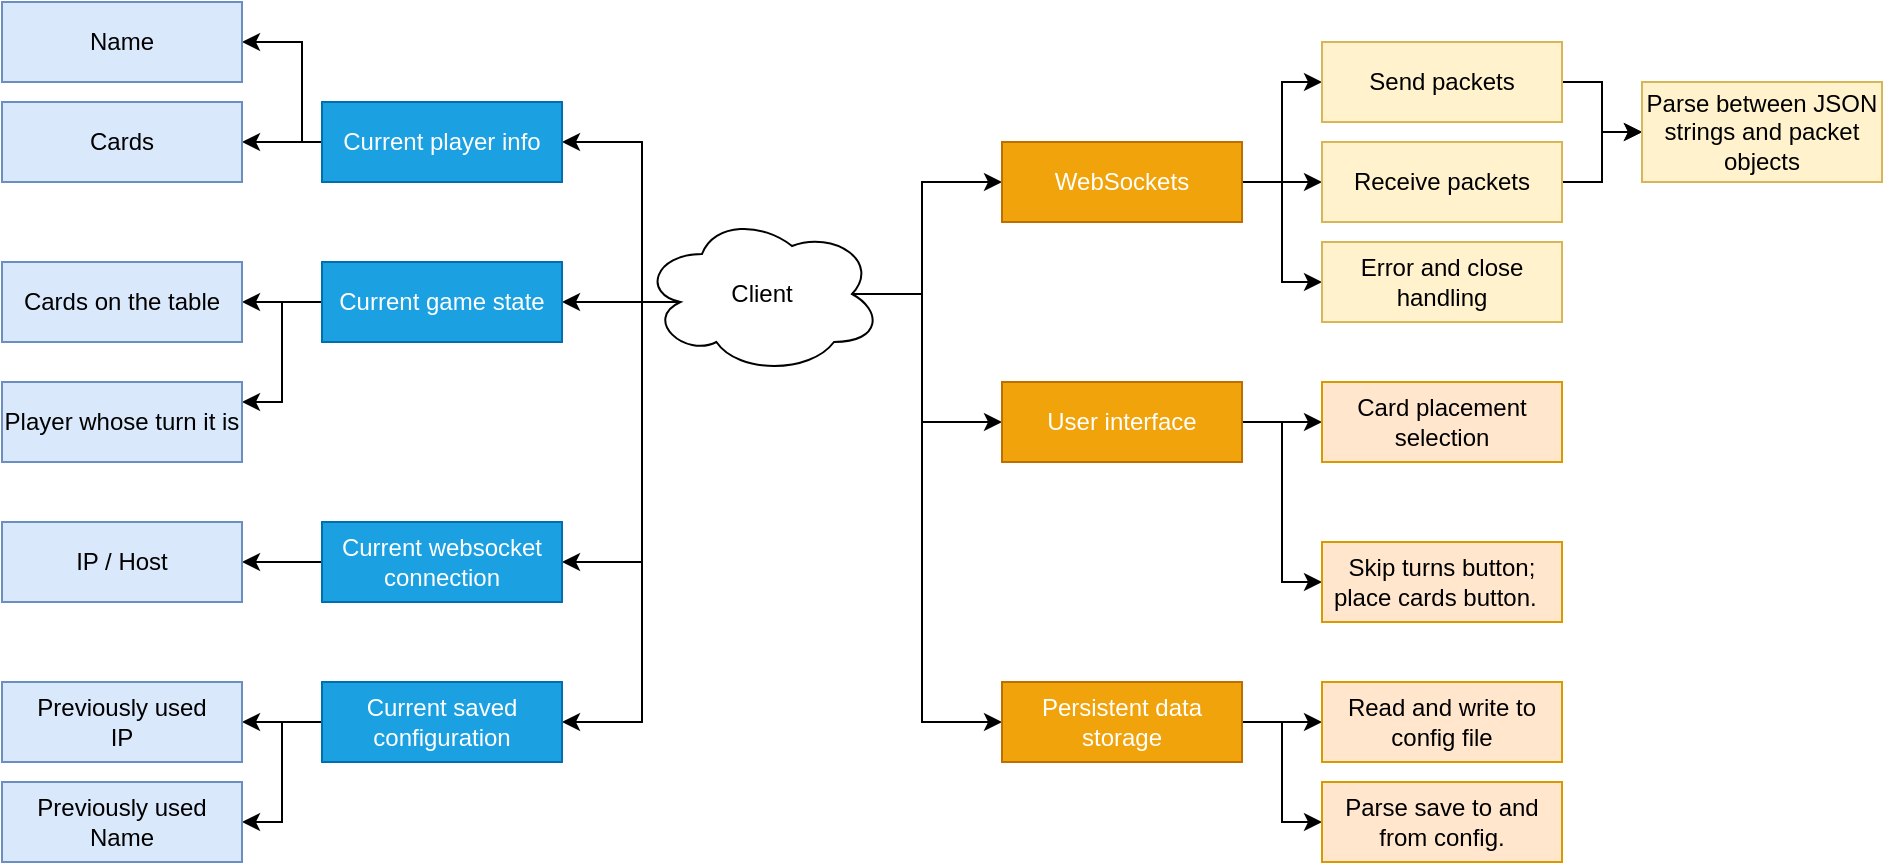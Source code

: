 <mxfile version="13.7.3" type="device"><diagram id="3AShs9gKSt0PDc6sBcrF" name="Page-1"><mxGraphModel dx="1240" dy="619" grid="1" gridSize="10" guides="1" tooltips="1" connect="1" arrows="1" fold="1" page="1" pageScale="1" pageWidth="800" pageHeight="800" math="0" shadow="0"><root><mxCell id="0"/><mxCell id="1" parent="0"/><mxCell id="c7FSoBNhyuSOHtU2EucR-8" style="edgeStyle=orthogonalEdgeStyle;rounded=0;orthogonalLoop=1;jettySize=auto;html=1;exitX=0.16;exitY=0.55;exitDx=0;exitDy=0;exitPerimeter=0;entryX=1;entryY=0.5;entryDx=0;entryDy=0;" edge="1" parent="1" source="c7FSoBNhyuSOHtU2EucR-1" target="c7FSoBNhyuSOHtU2EucR-3"><mxGeometry relative="1" as="geometry"/></mxCell><mxCell id="c7FSoBNhyuSOHtU2EucR-9" style="edgeStyle=orthogonalEdgeStyle;rounded=0;orthogonalLoop=1;jettySize=auto;html=1;exitX=0.16;exitY=0.55;exitDx=0;exitDy=0;exitPerimeter=0;entryX=1;entryY=0.5;entryDx=0;entryDy=0;" edge="1" parent="1" source="c7FSoBNhyuSOHtU2EucR-1" target="c7FSoBNhyuSOHtU2EucR-2"><mxGeometry relative="1" as="geometry"><Array as="points"><mxPoint x="340" y="240"/><mxPoint x="340" y="160"/></Array></mxGeometry></mxCell><mxCell id="c7FSoBNhyuSOHtU2EucR-10" style="edgeStyle=orthogonalEdgeStyle;rounded=0;orthogonalLoop=1;jettySize=auto;html=1;exitX=0.16;exitY=0.55;exitDx=0;exitDy=0;exitPerimeter=0;entryX=1;entryY=0.5;entryDx=0;entryDy=0;" edge="1" parent="1" source="c7FSoBNhyuSOHtU2EucR-1" target="c7FSoBNhyuSOHtU2EucR-4"><mxGeometry relative="1" as="geometry"><Array as="points"><mxPoint x="340" y="240"/><mxPoint x="340" y="370"/></Array></mxGeometry></mxCell><mxCell id="c7FSoBNhyuSOHtU2EucR-32" style="edgeStyle=orthogonalEdgeStyle;rounded=0;orthogonalLoop=1;jettySize=auto;html=1;exitX=0.875;exitY=0.5;exitDx=0;exitDy=0;exitPerimeter=0;entryX=0;entryY=0.5;entryDx=0;entryDy=0;" edge="1" parent="1" source="c7FSoBNhyuSOHtU2EucR-1" target="c7FSoBNhyuSOHtU2EucR-31"><mxGeometry relative="1" as="geometry"><Array as="points"><mxPoint x="480" y="236"/><mxPoint x="480" y="180"/></Array></mxGeometry></mxCell><mxCell id="c7FSoBNhyuSOHtU2EucR-44" style="edgeStyle=orthogonalEdgeStyle;rounded=0;orthogonalLoop=1;jettySize=auto;html=1;exitX=0.875;exitY=0.5;exitDx=0;exitDy=0;exitPerimeter=0;entryX=0;entryY=0.5;entryDx=0;entryDy=0;" edge="1" parent="1" source="c7FSoBNhyuSOHtU2EucR-1" target="c7FSoBNhyuSOHtU2EucR-43"><mxGeometry relative="1" as="geometry"><Array as="points"><mxPoint x="480" y="236"/><mxPoint x="480" y="300"/></Array></mxGeometry></mxCell><mxCell id="c7FSoBNhyuSOHtU2EucR-56" style="edgeStyle=orthogonalEdgeStyle;rounded=0;orthogonalLoop=1;jettySize=auto;html=1;exitX=0.16;exitY=0.55;exitDx=0;exitDy=0;exitPerimeter=0;entryX=1;entryY=0.5;entryDx=0;entryDy=0;" edge="1" parent="1" source="c7FSoBNhyuSOHtU2EucR-1" target="c7FSoBNhyuSOHtU2EucR-11"><mxGeometry relative="1" as="geometry"><Array as="points"><mxPoint x="340" y="240"/><mxPoint x="340" y="450"/></Array></mxGeometry></mxCell><mxCell id="c7FSoBNhyuSOHtU2EucR-60" style="edgeStyle=orthogonalEdgeStyle;rounded=0;orthogonalLoop=1;jettySize=auto;html=1;exitX=0.875;exitY=0.5;exitDx=0;exitDy=0;exitPerimeter=0;entryX=0;entryY=0.5;entryDx=0;entryDy=0;" edge="1" parent="1" source="c7FSoBNhyuSOHtU2EucR-1" target="c7FSoBNhyuSOHtU2EucR-59"><mxGeometry relative="1" as="geometry"><Array as="points"><mxPoint x="480" y="236"/><mxPoint x="480" y="450"/></Array></mxGeometry></mxCell><mxCell id="c7FSoBNhyuSOHtU2EucR-1" value="Client" style="ellipse;shape=cloud;whiteSpace=wrap;html=1;" vertex="1" parent="1"><mxGeometry x="340" y="196" width="120" height="80" as="geometry"/></mxCell><mxCell id="c7FSoBNhyuSOHtU2EucR-23" style="edgeStyle=orthogonalEdgeStyle;rounded=0;orthogonalLoop=1;jettySize=auto;html=1;entryX=1;entryY=0.5;entryDx=0;entryDy=0;" edge="1" parent="1" source="c7FSoBNhyuSOHtU2EucR-2" target="c7FSoBNhyuSOHtU2EucR-22"><mxGeometry relative="1" as="geometry"/></mxCell><mxCell id="c7FSoBNhyuSOHtU2EucR-24" style="edgeStyle=orthogonalEdgeStyle;rounded=0;orthogonalLoop=1;jettySize=auto;html=1;exitX=0;exitY=0.5;exitDx=0;exitDy=0;entryX=1;entryY=0.5;entryDx=0;entryDy=0;" edge="1" parent="1" source="c7FSoBNhyuSOHtU2EucR-2" target="c7FSoBNhyuSOHtU2EucR-21"><mxGeometry relative="1" as="geometry"><Array as="points"><mxPoint x="170" y="160"/><mxPoint x="170" y="110"/></Array></mxGeometry></mxCell><mxCell id="c7FSoBNhyuSOHtU2EucR-2" value="Current player info" style="rounded=0;whiteSpace=wrap;html=1;fillColor=#1ba1e2;strokeColor=#006EAF;fontColor=#ffffff;" vertex="1" parent="1"><mxGeometry x="180" y="140" width="120" height="40" as="geometry"/></mxCell><mxCell id="c7FSoBNhyuSOHtU2EucR-26" style="edgeStyle=orthogonalEdgeStyle;rounded=0;orthogonalLoop=1;jettySize=auto;html=1;entryX=1;entryY=0.5;entryDx=0;entryDy=0;" edge="1" parent="1" source="c7FSoBNhyuSOHtU2EucR-3" target="c7FSoBNhyuSOHtU2EucR-25"><mxGeometry relative="1" as="geometry"/></mxCell><mxCell id="c7FSoBNhyuSOHtU2EucR-28" style="edgeStyle=orthogonalEdgeStyle;rounded=0;orthogonalLoop=1;jettySize=auto;html=1;exitX=0;exitY=0.5;exitDx=0;exitDy=0;entryX=1;entryY=0.5;entryDx=0;entryDy=0;" edge="1" parent="1" source="c7FSoBNhyuSOHtU2EucR-3"><mxGeometry relative="1" as="geometry"><mxPoint x="140" y="290" as="targetPoint"/><Array as="points"><mxPoint x="160" y="240"/><mxPoint x="160" y="290"/></Array></mxGeometry></mxCell><mxCell id="c7FSoBNhyuSOHtU2EucR-3" value="Current game state&lt;span style=&quot;color: rgba(0 , 0 , 0 , 0) ; font-family: monospace ; font-size: 0px&quot;&gt;%3CmxGraphModel%3E%3Croot%3E%3CmxCell%20id%3D%220%22%2F%3E%3CmxCell%20id%3D%221%22%20parent%3D%220%22%2F%3E%3CmxCell%20id%3D%222%22%20value%3D%22Current%20player%20info%22%20style%3D%22rounded%3D0%3BwhiteSpace%3Dwrap%3Bhtml%3D1%3B%22%20vertex%3D%221%22%20parent%3D%221%22%3E%3CmxGeometry%20x%3D%22200%22%20y%3D%22160%22%20width%3D%22120%22%20height%3D%2240%22%20as%3D%22geometry%22%2F%3E%3C%2FmxCell%3E%3C%2Froot%3E%3C%2FmxGraphModel%3E&lt;/span&gt;" style="rounded=0;whiteSpace=wrap;html=1;fillColor=#1ba1e2;strokeColor=#006EAF;fontColor=#ffffff;" vertex="1" parent="1"><mxGeometry x="180" y="220" width="120" height="40" as="geometry"/></mxCell><mxCell id="c7FSoBNhyuSOHtU2EucR-4" value="Current websocket connection" style="rounded=0;whiteSpace=wrap;html=1;" vertex="1" parent="1"><mxGeometry x="180" y="350" width="120" height="40" as="geometry"/></mxCell><mxCell id="c7FSoBNhyuSOHtU2EucR-57" style="edgeStyle=orthogonalEdgeStyle;rounded=0;orthogonalLoop=1;jettySize=auto;html=1;entryX=1;entryY=0.5;entryDx=0;entryDy=0;" edge="1" parent="1" source="c7FSoBNhyuSOHtU2EucR-11" target="c7FSoBNhyuSOHtU2EucR-14"><mxGeometry relative="1" as="geometry"/></mxCell><mxCell id="c7FSoBNhyuSOHtU2EucR-58" style="edgeStyle=orthogonalEdgeStyle;rounded=0;orthogonalLoop=1;jettySize=auto;html=1;entryX=1;entryY=0.5;entryDx=0;entryDy=0;" edge="1" parent="1" source="c7FSoBNhyuSOHtU2EucR-11" target="c7FSoBNhyuSOHtU2EucR-15"><mxGeometry relative="1" as="geometry"/></mxCell><mxCell id="c7FSoBNhyuSOHtU2EucR-11" value="Current saved configuration" style="rounded=0;whiteSpace=wrap;html=1;fillColor=#1ba1e2;strokeColor=#006EAF;fontColor=#ffffff;" vertex="1" parent="1"><mxGeometry x="180" y="430" width="120" height="40" as="geometry"/></mxCell><mxCell id="c7FSoBNhyuSOHtU2EucR-14" value="Previously used &lt;br&gt;IP" style="shape=parallelogram;perimeter=parallelogramPerimeter;whiteSpace=wrap;html=1;fixedSize=1;size=0;fillColor=#dae8fc;strokeColor=#6c8ebf;" vertex="1" parent="1"><mxGeometry x="20" y="430" width="120" height="40" as="geometry"/></mxCell><mxCell id="c7FSoBNhyuSOHtU2EucR-15" value="Previously used&lt;br&gt;Name" style="shape=parallelogram;perimeter=parallelogramPerimeter;whiteSpace=wrap;html=1;fixedSize=1;size=0;fillColor=#dae8fc;strokeColor=#6c8ebf;" vertex="1" parent="1"><mxGeometry x="20" y="480" width="120" height="40" as="geometry"/></mxCell><mxCell id="c7FSoBNhyuSOHtU2EucR-55" style="edgeStyle=orthogonalEdgeStyle;rounded=0;orthogonalLoop=1;jettySize=auto;html=1;exitX=0;exitY=0.5;exitDx=0;exitDy=0;entryX=1;entryY=0.5;entryDx=0;entryDy=0;" edge="1" parent="1" source="c7FSoBNhyuSOHtU2EucR-20" target="c7FSoBNhyuSOHtU2EucR-53"><mxGeometry relative="1" as="geometry"/></mxCell><mxCell id="c7FSoBNhyuSOHtU2EucR-20" value="Current websocket connection" style="rounded=0;whiteSpace=wrap;html=1;fillColor=#1ba1e2;strokeColor=#006EAF;fontColor=#ffffff;" vertex="1" parent="1"><mxGeometry x="180" y="350" width="120" height="40" as="geometry"/></mxCell><mxCell id="c7FSoBNhyuSOHtU2EucR-21" value="Name" style="shape=parallelogram;perimeter=parallelogramPerimeter;whiteSpace=wrap;html=1;fixedSize=1;size=0;fillColor=#dae8fc;strokeColor=#6c8ebf;" vertex="1" parent="1"><mxGeometry x="20" y="90" width="120" height="40" as="geometry"/></mxCell><mxCell id="c7FSoBNhyuSOHtU2EucR-22" value="Cards" style="shape=parallelogram;perimeter=parallelogramPerimeter;whiteSpace=wrap;html=1;fixedSize=1;size=0;fillColor=#dae8fc;strokeColor=#6c8ebf;" vertex="1" parent="1"><mxGeometry x="20" y="140" width="120" height="40" as="geometry"/></mxCell><mxCell id="c7FSoBNhyuSOHtU2EucR-25" value="Cards on the table" style="shape=parallelogram;perimeter=parallelogramPerimeter;whiteSpace=wrap;html=1;fixedSize=1;size=0;fillColor=#dae8fc;strokeColor=#6c8ebf;" vertex="1" parent="1"><mxGeometry x="20" y="220" width="120" height="40" as="geometry"/></mxCell><mxCell id="c7FSoBNhyuSOHtU2EucR-34" style="edgeStyle=orthogonalEdgeStyle;rounded=0;orthogonalLoop=1;jettySize=auto;html=1;exitX=1;exitY=0.5;exitDx=0;exitDy=0;entryX=0;entryY=0.5;entryDx=0;entryDy=0;" edge="1" parent="1" source="c7FSoBNhyuSOHtU2EucR-31" target="c7FSoBNhyuSOHtU2EucR-33"><mxGeometry relative="1" as="geometry"/></mxCell><mxCell id="c7FSoBNhyuSOHtU2EucR-36" style="edgeStyle=orthogonalEdgeStyle;rounded=0;orthogonalLoop=1;jettySize=auto;html=1;exitX=1;exitY=0.5;exitDx=0;exitDy=0;entryX=0;entryY=0.5;entryDx=0;entryDy=0;" edge="1" parent="1" source="c7FSoBNhyuSOHtU2EucR-31" target="c7FSoBNhyuSOHtU2EucR-35"><mxGeometry relative="1" as="geometry"/></mxCell><mxCell id="c7FSoBNhyuSOHtU2EucR-38" style="edgeStyle=orthogonalEdgeStyle;rounded=0;orthogonalLoop=1;jettySize=auto;html=1;exitX=1;exitY=0.5;exitDx=0;exitDy=0;entryX=0;entryY=0.5;entryDx=0;entryDy=0;" edge="1" parent="1" source="c7FSoBNhyuSOHtU2EucR-31" target="c7FSoBNhyuSOHtU2EucR-37"><mxGeometry relative="1" as="geometry"/></mxCell><mxCell id="c7FSoBNhyuSOHtU2EucR-31" value="WebSockets" style="rounded=0;whiteSpace=wrap;html=1;fillColor=#f0a30a;strokeColor=#BD7000;fontColor=#ffffff;" vertex="1" parent="1"><mxGeometry x="520" y="160" width="120" height="40" as="geometry"/></mxCell><mxCell id="c7FSoBNhyuSOHtU2EucR-41" style="edgeStyle=orthogonalEdgeStyle;rounded=0;orthogonalLoop=1;jettySize=auto;html=1;exitX=1;exitY=0.5;exitDx=0;exitDy=0;entryX=0;entryY=0.5;entryDx=0;entryDy=0;" edge="1" parent="1" source="c7FSoBNhyuSOHtU2EucR-33" target="c7FSoBNhyuSOHtU2EucR-39"><mxGeometry relative="1" as="geometry"/></mxCell><mxCell id="c7FSoBNhyuSOHtU2EucR-33" value="Send packets" style="shape=parallelogram;perimeter=parallelogramPerimeter;whiteSpace=wrap;html=1;fixedSize=1;size=0;fillColor=#fff2cc;strokeColor=#d6b656;" vertex="1" parent="1"><mxGeometry x="680" y="110" width="120" height="40" as="geometry"/></mxCell><mxCell id="c7FSoBNhyuSOHtU2EucR-42" style="edgeStyle=orthogonalEdgeStyle;rounded=0;orthogonalLoop=1;jettySize=auto;html=1;exitX=1;exitY=0.5;exitDx=0;exitDy=0;entryX=0;entryY=0.5;entryDx=0;entryDy=0;" edge="1" parent="1" source="c7FSoBNhyuSOHtU2EucR-35" target="c7FSoBNhyuSOHtU2EucR-39"><mxGeometry relative="1" as="geometry"/></mxCell><mxCell id="c7FSoBNhyuSOHtU2EucR-35" value="Receive packets" style="shape=parallelogram;perimeter=parallelogramPerimeter;whiteSpace=wrap;html=1;fixedSize=1;size=0;fillColor=#fff2cc;strokeColor=#d6b656;" vertex="1" parent="1"><mxGeometry x="680" y="160" width="120" height="40" as="geometry"/></mxCell><mxCell id="c7FSoBNhyuSOHtU2EucR-37" value="Error and close handling" style="shape=parallelogram;perimeter=parallelogramPerimeter;whiteSpace=wrap;html=1;fixedSize=1;size=0;fillColor=#fff2cc;strokeColor=#d6b656;" vertex="1" parent="1"><mxGeometry x="680" y="210" width="120" height="40" as="geometry"/></mxCell><mxCell id="c7FSoBNhyuSOHtU2EucR-39" value="Parse between JSON strings and packet objects" style="shape=parallelogram;perimeter=parallelogramPerimeter;whiteSpace=wrap;html=1;fixedSize=1;size=0;fillColor=#fff2cc;strokeColor=#d6b656;" vertex="1" parent="1"><mxGeometry x="840" y="130" width="120" height="50" as="geometry"/></mxCell><mxCell id="c7FSoBNhyuSOHtU2EucR-48" value="" style="edgeStyle=orthogonalEdgeStyle;rounded=0;orthogonalLoop=1;jettySize=auto;html=1;" edge="1" parent="1" source="c7FSoBNhyuSOHtU2EucR-43" target="c7FSoBNhyuSOHtU2EucR-47"><mxGeometry relative="1" as="geometry"/></mxCell><mxCell id="c7FSoBNhyuSOHtU2EucR-50" style="edgeStyle=orthogonalEdgeStyle;rounded=0;orthogonalLoop=1;jettySize=auto;html=1;entryX=0;entryY=0.5;entryDx=0;entryDy=0;" edge="1" parent="1" source="c7FSoBNhyuSOHtU2EucR-43" target="c7FSoBNhyuSOHtU2EucR-49"><mxGeometry relative="1" as="geometry"/></mxCell><mxCell id="c7FSoBNhyuSOHtU2EucR-43" value="User interface" style="rounded=0;whiteSpace=wrap;html=1;fillColor=#f0a30a;strokeColor=#BD7000;fontColor=#ffffff;" vertex="1" parent="1"><mxGeometry x="520" y="280" width="120" height="40" as="geometry"/></mxCell><mxCell id="c7FSoBNhyuSOHtU2EucR-47" value="Card placement selection" style="rounded=0;whiteSpace=wrap;html=1;fillColor=#ffe6cc;strokeColor=#d79b00;" vertex="1" parent="1"><mxGeometry x="680" y="280" width="120" height="40" as="geometry"/></mxCell><mxCell id="c7FSoBNhyuSOHtU2EucR-49" value="Skip turns button; place cards button.&amp;nbsp;&amp;nbsp;" style="rounded=0;whiteSpace=wrap;html=1;fillColor=#ffe6cc;strokeColor=#d79b00;" vertex="1" parent="1"><mxGeometry x="680" y="360" width="120" height="40" as="geometry"/></mxCell><mxCell id="c7FSoBNhyuSOHtU2EucR-53" value="IP / Host" style="shape=parallelogram;perimeter=parallelogramPerimeter;whiteSpace=wrap;html=1;fixedSize=1;size=0;fillColor=#dae8fc;strokeColor=#6c8ebf;" vertex="1" parent="1"><mxGeometry x="20" y="350" width="120" height="40" as="geometry"/></mxCell><mxCell id="c7FSoBNhyuSOHtU2EucR-54" value="Player whose turn it is" style="shape=parallelogram;perimeter=parallelogramPerimeter;whiteSpace=wrap;html=1;fixedSize=1;size=0;fillColor=#dae8fc;strokeColor=#6c8ebf;" vertex="1" parent="1"><mxGeometry x="20" y="280" width="120" height="40" as="geometry"/></mxCell><mxCell id="c7FSoBNhyuSOHtU2EucR-62" style="edgeStyle=orthogonalEdgeStyle;rounded=0;orthogonalLoop=1;jettySize=auto;html=1;entryX=0;entryY=0.5;entryDx=0;entryDy=0;" edge="1" parent="1" source="c7FSoBNhyuSOHtU2EucR-59" target="c7FSoBNhyuSOHtU2EucR-61"><mxGeometry relative="1" as="geometry"/></mxCell><mxCell id="c7FSoBNhyuSOHtU2EucR-64" style="edgeStyle=orthogonalEdgeStyle;rounded=0;orthogonalLoop=1;jettySize=auto;html=1;entryX=0;entryY=0.5;entryDx=0;entryDy=0;" edge="1" parent="1" source="c7FSoBNhyuSOHtU2EucR-59" target="c7FSoBNhyuSOHtU2EucR-63"><mxGeometry relative="1" as="geometry"/></mxCell><mxCell id="c7FSoBNhyuSOHtU2EucR-59" value="Persistent data storage" style="rounded=0;whiteSpace=wrap;html=1;fillColor=#f0a30a;strokeColor=#BD7000;fontColor=#ffffff;" vertex="1" parent="1"><mxGeometry x="520" y="430" width="120" height="40" as="geometry"/></mxCell><mxCell id="c7FSoBNhyuSOHtU2EucR-61" value="Read and write to config file" style="rounded=0;whiteSpace=wrap;html=1;fillColor=#ffe6cc;strokeColor=#d79b00;" vertex="1" parent="1"><mxGeometry x="680" y="430" width="120" height="40" as="geometry"/></mxCell><mxCell id="c7FSoBNhyuSOHtU2EucR-63" value="Parse save to and from config." style="rounded=0;whiteSpace=wrap;html=1;fillColor=#ffe6cc;strokeColor=#d79b00;" vertex="1" parent="1"><mxGeometry x="680" y="480" width="120" height="40" as="geometry"/></mxCell></root></mxGraphModel></diagram></mxfile>